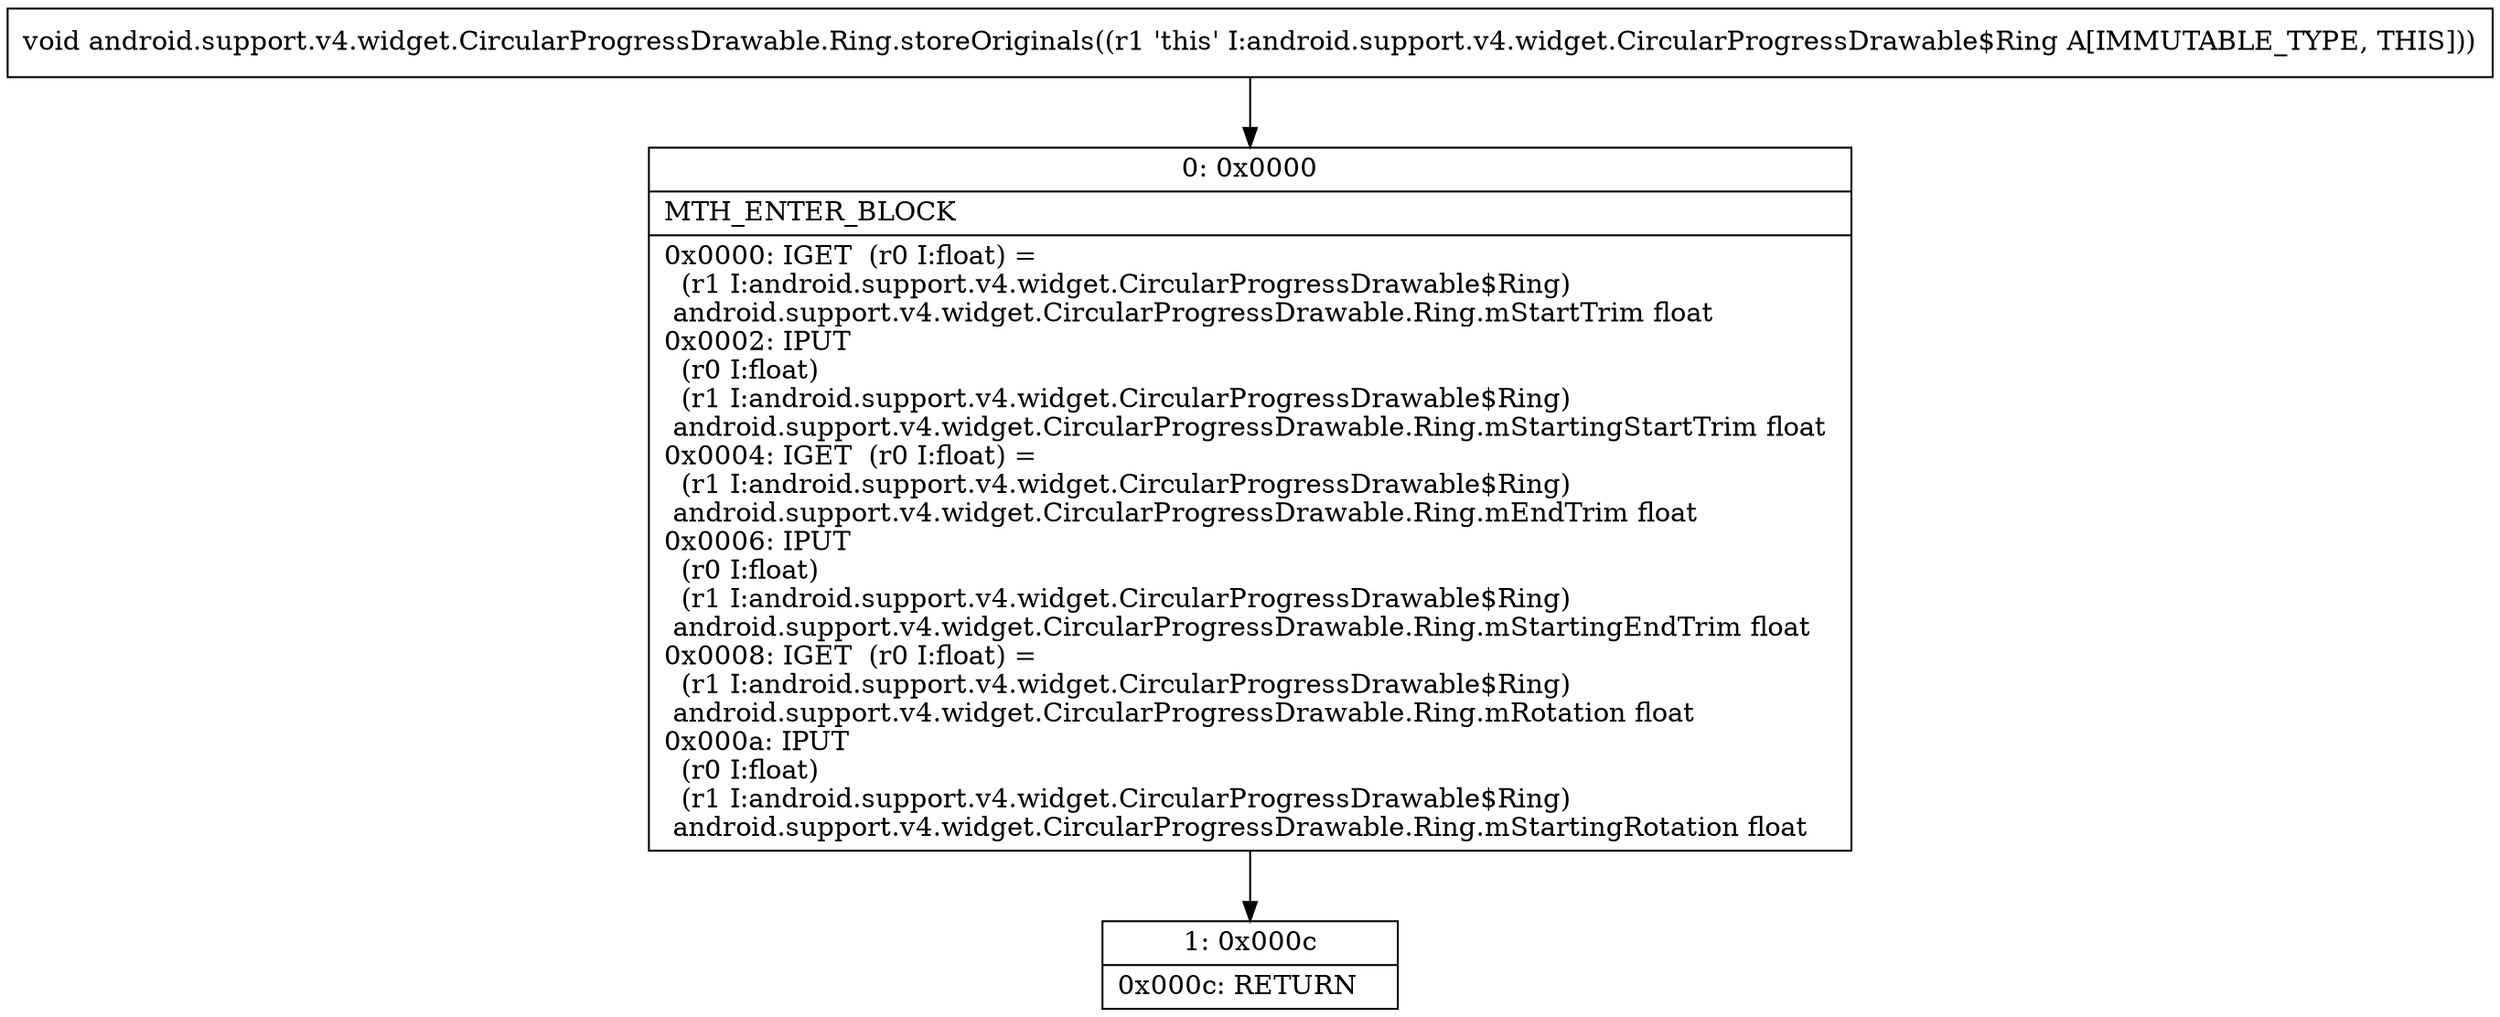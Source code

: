 digraph "CFG forandroid.support.v4.widget.CircularProgressDrawable.Ring.storeOriginals()V" {
Node_0 [shape=record,label="{0\:\ 0x0000|MTH_ENTER_BLOCK\l|0x0000: IGET  (r0 I:float) = \l  (r1 I:android.support.v4.widget.CircularProgressDrawable$Ring)\l android.support.v4.widget.CircularProgressDrawable.Ring.mStartTrim float \l0x0002: IPUT  \l  (r0 I:float)\l  (r1 I:android.support.v4.widget.CircularProgressDrawable$Ring)\l android.support.v4.widget.CircularProgressDrawable.Ring.mStartingStartTrim float \l0x0004: IGET  (r0 I:float) = \l  (r1 I:android.support.v4.widget.CircularProgressDrawable$Ring)\l android.support.v4.widget.CircularProgressDrawable.Ring.mEndTrim float \l0x0006: IPUT  \l  (r0 I:float)\l  (r1 I:android.support.v4.widget.CircularProgressDrawable$Ring)\l android.support.v4.widget.CircularProgressDrawable.Ring.mStartingEndTrim float \l0x0008: IGET  (r0 I:float) = \l  (r1 I:android.support.v4.widget.CircularProgressDrawable$Ring)\l android.support.v4.widget.CircularProgressDrawable.Ring.mRotation float \l0x000a: IPUT  \l  (r0 I:float)\l  (r1 I:android.support.v4.widget.CircularProgressDrawable$Ring)\l android.support.v4.widget.CircularProgressDrawable.Ring.mStartingRotation float \l}"];
Node_1 [shape=record,label="{1\:\ 0x000c|0x000c: RETURN   \l}"];
MethodNode[shape=record,label="{void android.support.v4.widget.CircularProgressDrawable.Ring.storeOriginals((r1 'this' I:android.support.v4.widget.CircularProgressDrawable$Ring A[IMMUTABLE_TYPE, THIS])) }"];
MethodNode -> Node_0;
Node_0 -> Node_1;
}

